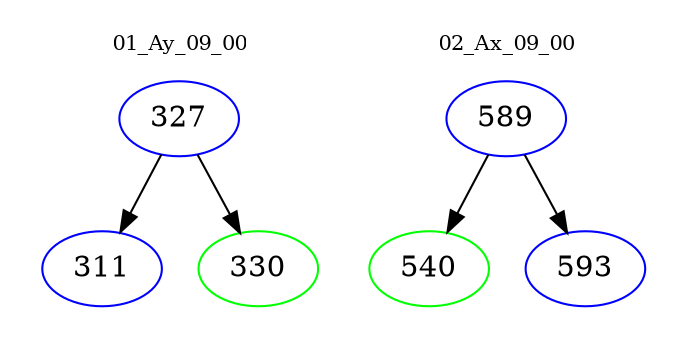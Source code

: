 digraph{
subgraph cluster_0 {
color = white
label = "01_Ay_09_00";
fontsize=10;
T0_327 [label="327", color="blue"]
T0_327 -> T0_311 [color="black"]
T0_311 [label="311", color="blue"]
T0_327 -> T0_330 [color="black"]
T0_330 [label="330", color="green"]
}
subgraph cluster_1 {
color = white
label = "02_Ax_09_00";
fontsize=10;
T1_589 [label="589", color="blue"]
T1_589 -> T1_540 [color="black"]
T1_540 [label="540", color="green"]
T1_589 -> T1_593 [color="black"]
T1_593 [label="593", color="blue"]
}
}
